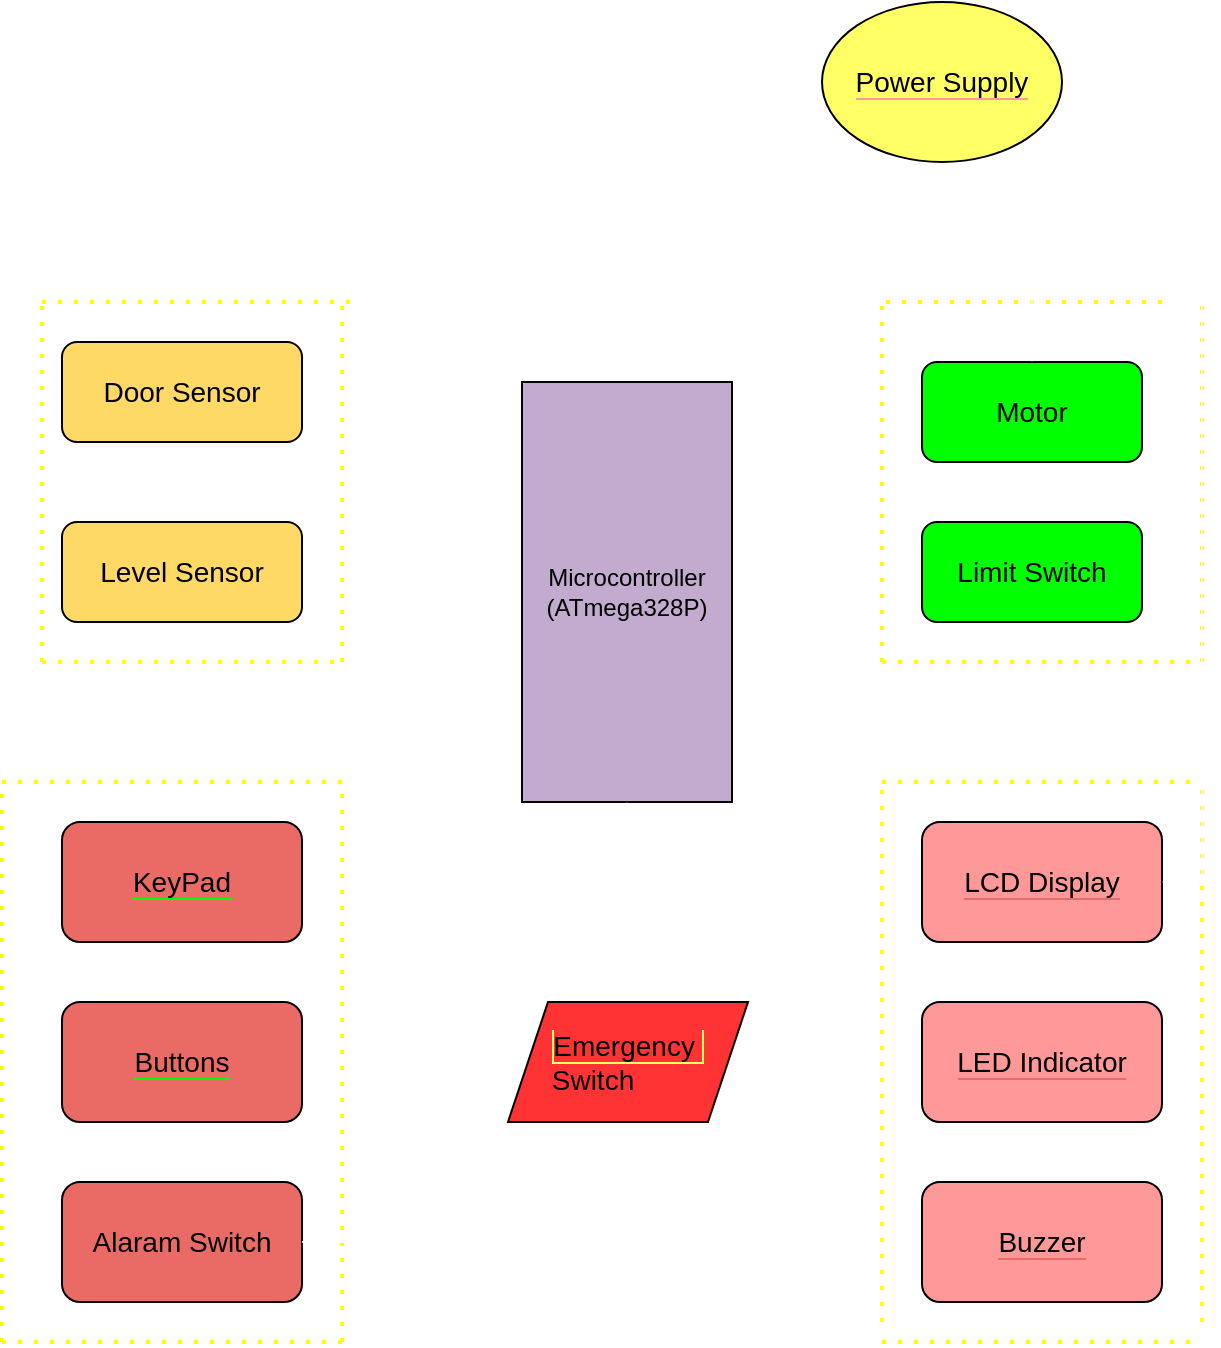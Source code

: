<mxfile version="16.6.2" type="github">
  <diagram id="jpgyCimg_C4yJ3aij0ze" name="Page-1">
    <mxGraphModel dx="1038" dy="521" grid="1" gridSize="10" guides="1" tooltips="1" connect="1" arrows="1" fold="1" page="1" pageScale="1" pageWidth="850" pageHeight="1100" math="0" shadow="0">
      <root>
        <mxCell id="0" />
        <mxCell id="1" parent="0" />
        <mxCell id="iruNfY8hgb1oY8KxxeWh-50" value="" style="edgeStyle=orthogonalEdgeStyle;rounded=0;orthogonalLoop=1;jettySize=auto;html=1;fontSize=14;strokeColor=#FFFFFF;entryX=0;entryY=0.5;entryDx=0;entryDy=0;" edge="1" parent="1" source="iruNfY8hgb1oY8KxxeWh-1" target="iruNfY8hgb1oY8KxxeWh-5">
          <mxGeometry relative="1" as="geometry">
            <Array as="points">
              <mxPoint x="513" y="310" />
              <mxPoint x="513" y="255" />
            </Array>
          </mxGeometry>
        </mxCell>
        <mxCell id="iruNfY8hgb1oY8KxxeWh-51" value="" style="edgeStyle=orthogonalEdgeStyle;rounded=0;orthogonalLoop=1;jettySize=auto;html=1;fontSize=14;strokeColor=#FFFFFF;" edge="1" parent="1" source="iruNfY8hgb1oY8KxxeWh-1">
          <mxGeometry relative="1" as="geometry">
            <mxPoint x="560" y="330" as="targetPoint" />
            <Array as="points">
              <mxPoint x="490" y="330" />
              <mxPoint x="490" y="330" />
            </Array>
          </mxGeometry>
        </mxCell>
        <mxCell id="iruNfY8hgb1oY8KxxeWh-52" value="" style="edgeStyle=orthogonalEdgeStyle;rounded=0;orthogonalLoop=1;jettySize=auto;html=1;fontSize=14;strokeColor=#FFFFFF;exitX=1;exitY=0.5;exitDx=0;exitDy=0;" edge="1" parent="1" source="iruNfY8hgb1oY8KxxeWh-4">
          <mxGeometry relative="1" as="geometry">
            <mxPoint x="280" y="380" as="sourcePoint" />
            <mxPoint x="350" y="335" as="targetPoint" />
            <Array as="points" />
          </mxGeometry>
        </mxCell>
        <mxCell id="iruNfY8hgb1oY8KxxeWh-53" value="" style="edgeStyle=orthogonalEdgeStyle;rounded=0;orthogonalLoop=1;jettySize=auto;html=1;fontSize=14;strokeColor=#FFFFFF;exitX=1;exitY=0.5;exitDx=0;exitDy=0;" edge="1" parent="1" source="iruNfY8hgb1oY8KxxeWh-2">
          <mxGeometry relative="1" as="geometry">
            <mxPoint x="350" y="280" as="targetPoint" />
            <Array as="points">
              <mxPoint x="300" y="245" />
              <mxPoint x="300" y="280" />
            </Array>
          </mxGeometry>
        </mxCell>
        <mxCell id="iruNfY8hgb1oY8KxxeWh-1" value="Microcontroller&lt;br&gt;(ATmega328P)" style="rounded=0;whiteSpace=wrap;html=1;direction=south;fillColor=#C3ABD0;" vertex="1" parent="1">
          <mxGeometry x="360" y="240" width="105" height="210" as="geometry" />
        </mxCell>
        <mxCell id="iruNfY8hgb1oY8KxxeWh-2" value="&lt;font style=&quot;font-size: 14px&quot;&gt;Door Sensor&lt;/font&gt;" style="rounded=1;whiteSpace=wrap;html=1;fillColor=#FFD966;" vertex="1" parent="1">
          <mxGeometry x="130" y="220" width="120" height="50" as="geometry" />
        </mxCell>
        <mxCell id="iruNfY8hgb1oY8KxxeWh-4" value="&lt;font style=&quot;font-size: 14px&quot;&gt;Level Sensor&lt;/font&gt;" style="rounded=1;whiteSpace=wrap;html=1;fillColor=#FFD966;" vertex="1" parent="1">
          <mxGeometry x="130" y="310" width="120" height="50" as="geometry" />
        </mxCell>
        <mxCell id="iruNfY8hgb1oY8KxxeWh-5" value="&lt;div style=&quot;text-align: left&quot;&gt;&lt;span style=&quot;background-color: rgb(0 , 255 , 0)&quot;&gt;&lt;font style=&quot;font-size: 14px&quot;&gt;Motor&lt;/font&gt;&lt;/span&gt;&lt;/div&gt;" style="rounded=1;whiteSpace=wrap;html=1;fillColor=#00FF00;" vertex="1" parent="1">
          <mxGeometry x="560" y="230" width="110" height="50" as="geometry" />
        </mxCell>
        <mxCell id="iruNfY8hgb1oY8KxxeWh-6" value="&lt;font style=&quot;font-size: 14px&quot;&gt;Limit Switch&lt;/font&gt;" style="rounded=1;whiteSpace=wrap;html=1;fillColor=#00FF00;" vertex="1" parent="1">
          <mxGeometry x="560" y="310" width="110" height="50" as="geometry" />
        </mxCell>
        <mxCell id="iruNfY8hgb1oY8KxxeWh-8" style="edgeStyle=orthogonalEdgeStyle;rounded=0;orthogonalLoop=1;jettySize=auto;html=1;exitX=0.5;exitY=1;exitDx=0;exitDy=0;" edge="1" parent="1" source="iruNfY8hgb1oY8KxxeWh-6" target="iruNfY8hgb1oY8KxxeWh-6">
          <mxGeometry relative="1" as="geometry" />
        </mxCell>
        <mxCell id="iruNfY8hgb1oY8KxxeWh-9" value="" style="endArrow=none;dashed=1;html=1;dashPattern=1 3;strokeWidth=2;rounded=0;fontSize=14;strokeColor=#FFFF00;" edge="1" parent="1">
          <mxGeometry width="50" height="50" relative="1" as="geometry">
            <mxPoint x="120" y="380" as="sourcePoint" />
            <mxPoint x="120" y="200" as="targetPoint" />
          </mxGeometry>
        </mxCell>
        <mxCell id="iruNfY8hgb1oY8KxxeWh-11" value="" style="endArrow=none;dashed=1;html=1;dashPattern=1 3;strokeWidth=2;rounded=0;fontSize=14;strokeColor=#FFFF00;" edge="1" parent="1">
          <mxGeometry width="50" height="50" relative="1" as="geometry">
            <mxPoint x="120" y="200" as="sourcePoint" />
            <mxPoint x="280" y="200" as="targetPoint" />
          </mxGeometry>
        </mxCell>
        <mxCell id="iruNfY8hgb1oY8KxxeWh-15" value="" style="endArrow=none;dashed=1;html=1;dashPattern=1 3;strokeWidth=2;rounded=0;fontSize=14;strokeColor=#FFFF00;" edge="1" parent="1">
          <mxGeometry width="50" height="50" relative="1" as="geometry">
            <mxPoint x="270" y="380" as="sourcePoint" />
            <mxPoint x="270" y="200" as="targetPoint" />
          </mxGeometry>
        </mxCell>
        <mxCell id="iruNfY8hgb1oY8KxxeWh-16" value="" style="endArrow=none;dashed=1;html=1;dashPattern=1 3;strokeWidth=2;rounded=0;fontSize=14;strokeColor=#FFFF00;" edge="1" parent="1">
          <mxGeometry width="50" height="50" relative="1" as="geometry">
            <mxPoint x="120" y="380" as="sourcePoint" />
            <mxPoint x="270" y="380" as="targetPoint" />
          </mxGeometry>
        </mxCell>
        <mxCell id="iruNfY8hgb1oY8KxxeWh-17" value="" style="endArrow=none;dashed=1;html=1;dashPattern=1 3;strokeWidth=2;rounded=0;fontSize=14;strokeColor=#FFFF00;" edge="1" parent="1">
          <mxGeometry width="50" height="50" relative="1" as="geometry">
            <mxPoint x="680" y="200" as="sourcePoint" />
            <mxPoint x="540" y="200" as="targetPoint" />
          </mxGeometry>
        </mxCell>
        <mxCell id="iruNfY8hgb1oY8KxxeWh-18" value="" style="endArrow=none;dashed=1;html=1;dashPattern=1 3;strokeWidth=2;rounded=0;fontSize=14;strokeColor=#FFFF00;" edge="1" parent="1">
          <mxGeometry width="50" height="50" relative="1" as="geometry">
            <mxPoint x="540" y="380" as="sourcePoint" />
            <mxPoint x="540" y="200" as="targetPoint" />
          </mxGeometry>
        </mxCell>
        <mxCell id="iruNfY8hgb1oY8KxxeWh-19" value="" style="endArrow=none;dashed=1;html=1;dashPattern=1 3;strokeWidth=2;rounded=0;fontSize=14;strokeColor=#FFFF00;" edge="1" parent="1">
          <mxGeometry width="50" height="50" relative="1" as="geometry">
            <mxPoint x="700" y="380" as="sourcePoint" />
            <mxPoint x="700" y="200" as="targetPoint" />
          </mxGeometry>
        </mxCell>
        <mxCell id="iruNfY8hgb1oY8KxxeWh-20" value="" style="endArrow=none;dashed=1;html=1;dashPattern=1 3;strokeWidth=2;rounded=0;fontSize=14;strokeColor=#FFFF00;" edge="1" parent="1">
          <mxGeometry width="50" height="50" relative="1" as="geometry">
            <mxPoint x="540" y="380" as="sourcePoint" />
            <mxPoint x="700" y="380" as="targetPoint" />
          </mxGeometry>
        </mxCell>
        <mxCell id="iruNfY8hgb1oY8KxxeWh-41" style="edgeStyle=orthogonalEdgeStyle;rounded=0;orthogonalLoop=1;jettySize=auto;html=1;fontSize=14;strokeColor=#FFFFFF;" edge="1" parent="1" source="iruNfY8hgb1oY8KxxeWh-22">
          <mxGeometry relative="1" as="geometry">
            <mxPoint x="350" y="390" as="targetPoint" />
            <Array as="points">
              <mxPoint x="280" y="490" />
              <mxPoint x="280" y="390" />
            </Array>
          </mxGeometry>
        </mxCell>
        <mxCell id="iruNfY8hgb1oY8KxxeWh-22" value="&lt;span style=&quot;background-color: rgb(234 , 107 , 102)&quot;&gt;KeyPad&lt;/span&gt;" style="rounded=1;whiteSpace=wrap;html=1;labelBackgroundColor=#00FF00;fontSize=14;fillColor=#EA6B66;" vertex="1" parent="1">
          <mxGeometry x="130" y="460" width="120" height="60" as="geometry" />
        </mxCell>
        <mxCell id="iruNfY8hgb1oY8KxxeWh-42" value="" style="edgeStyle=orthogonalEdgeStyle;rounded=0;orthogonalLoop=1;jettySize=auto;html=1;fontSize=14;strokeColor=#FFFFFF;" edge="1" parent="1" source="iruNfY8hgb1oY8KxxeWh-23">
          <mxGeometry relative="1" as="geometry">
            <mxPoint x="340" y="410" as="targetPoint" />
            <Array as="points">
              <mxPoint x="290" y="580" />
              <mxPoint x="290" y="410" />
            </Array>
          </mxGeometry>
        </mxCell>
        <mxCell id="iruNfY8hgb1oY8KxxeWh-23" value="&lt;span style=&quot;background-color: rgb(234 , 107 , 102)&quot;&gt;Buttons&lt;/span&gt;" style="rounded=1;whiteSpace=wrap;html=1;labelBackgroundColor=#00FF00;fontSize=14;fillColor=#EA6B66;" vertex="1" parent="1">
          <mxGeometry x="130" y="550" width="120" height="60" as="geometry" />
        </mxCell>
        <mxCell id="iruNfY8hgb1oY8KxxeWh-25" value="Alaram Switch" style="rounded=1;whiteSpace=wrap;html=1;labelBackgroundColor=#EA6B66;fontSize=14;fillColor=#EA6B66;" vertex="1" parent="1">
          <mxGeometry x="130" y="640" width="120" height="60" as="geometry" />
        </mxCell>
        <mxCell id="iruNfY8hgb1oY8KxxeWh-26" value="" style="endArrow=none;dashed=1;html=1;dashPattern=1 3;strokeWidth=2;rounded=0;fontSize=14;strokeColor=#FFFF00;" edge="1" parent="1">
          <mxGeometry width="50" height="50" relative="1" as="geometry">
            <mxPoint x="270" y="720" as="sourcePoint" />
            <mxPoint x="270" y="440" as="targetPoint" />
          </mxGeometry>
        </mxCell>
        <mxCell id="iruNfY8hgb1oY8KxxeWh-27" value="" style="endArrow=none;dashed=1;html=1;dashPattern=1 3;strokeWidth=2;rounded=0;fontSize=14;strokeColor=#FFFF00;" edge="1" parent="1">
          <mxGeometry width="50" height="50" relative="1" as="geometry">
            <mxPoint x="100" y="720" as="sourcePoint" />
            <mxPoint x="100" y="440" as="targetPoint" />
          </mxGeometry>
        </mxCell>
        <mxCell id="iruNfY8hgb1oY8KxxeWh-28" value="" style="endArrow=none;dashed=1;html=1;dashPattern=1 3;strokeWidth=2;rounded=0;fontSize=14;strokeColor=#FFFF00;" edge="1" parent="1">
          <mxGeometry width="50" height="50" relative="1" as="geometry">
            <mxPoint x="100" y="440" as="sourcePoint" />
            <mxPoint x="270" y="440" as="targetPoint" />
          </mxGeometry>
        </mxCell>
        <mxCell id="iruNfY8hgb1oY8KxxeWh-30" value="" style="endArrow=none;dashed=1;html=1;dashPattern=1 3;strokeWidth=2;rounded=0;fontSize=14;strokeColor=#FFFF00;" edge="1" parent="1">
          <mxGeometry width="50" height="50" relative="1" as="geometry">
            <mxPoint x="100" y="720" as="sourcePoint" />
            <mxPoint x="270" y="720" as="targetPoint" />
          </mxGeometry>
        </mxCell>
        <mxCell id="iruNfY8hgb1oY8KxxeWh-47" value="" style="edgeStyle=orthogonalEdgeStyle;rounded=0;orthogonalLoop=1;jettySize=auto;html=1;fontSize=14;strokeColor=#FFFFFF;exitX=0;exitY=0.5;exitDx=0;exitDy=0;" edge="1" parent="1" source="iruNfY8hgb1oY8KxxeWh-31">
          <mxGeometry relative="1" as="geometry">
            <mxPoint x="480" y="390" as="targetPoint" />
            <Array as="points">
              <mxPoint x="530" y="490" />
              <mxPoint x="530" y="390" />
            </Array>
          </mxGeometry>
        </mxCell>
        <mxCell id="iruNfY8hgb1oY8KxxeWh-31" value="&lt;span style=&quot;background-color: rgb(255 , 153 , 153)&quot;&gt;LCD Display&lt;/span&gt;" style="rounded=1;whiteSpace=wrap;html=1;labelBackgroundColor=#EA6B66;fontSize=14;fillColor=#FF9999;" vertex="1" parent="1">
          <mxGeometry x="560" y="460" width="120" height="60" as="geometry" />
        </mxCell>
        <mxCell id="iruNfY8hgb1oY8KxxeWh-48" value="" style="edgeStyle=orthogonalEdgeStyle;rounded=0;orthogonalLoop=1;jettySize=auto;html=1;fontSize=14;strokeColor=#FFFFFF;" edge="1" parent="1" source="iruNfY8hgb1oY8KxxeWh-32">
          <mxGeometry relative="1" as="geometry">
            <mxPoint x="480" y="410" as="targetPoint" />
            <Array as="points">
              <mxPoint x="520" y="580" />
              <mxPoint x="520" y="410" />
            </Array>
          </mxGeometry>
        </mxCell>
        <mxCell id="iruNfY8hgb1oY8KxxeWh-32" value="&lt;span style=&quot;background-color: rgb(255 , 153 , 153)&quot;&gt;LED Indicator&lt;/span&gt;" style="rounded=1;whiteSpace=wrap;html=1;labelBackgroundColor=#EA6B66;fontSize=14;fillColor=#FF9999;" vertex="1" parent="1">
          <mxGeometry x="560" y="550" width="120" height="60" as="geometry" />
        </mxCell>
        <mxCell id="iruNfY8hgb1oY8KxxeWh-49" value="" style="edgeStyle=orthogonalEdgeStyle;rounded=0;orthogonalLoop=1;jettySize=auto;html=1;fontSize=14;strokeColor=#FFFFFF;" edge="1" parent="1" source="iruNfY8hgb1oY8KxxeWh-33">
          <mxGeometry relative="1" as="geometry">
            <mxPoint x="480" y="430" as="targetPoint" />
            <Array as="points">
              <mxPoint x="510" y="670" />
              <mxPoint x="510" y="430" />
            </Array>
          </mxGeometry>
        </mxCell>
        <mxCell id="iruNfY8hgb1oY8KxxeWh-33" value="&lt;span style=&quot;background-color: rgb(255 , 153 , 153)&quot;&gt;Buzzer&lt;/span&gt;" style="rounded=1;whiteSpace=wrap;html=1;labelBackgroundColor=#EA6B66;fontSize=14;fillColor=#FF9999;" vertex="1" parent="1">
          <mxGeometry x="560" y="640" width="120" height="60" as="geometry" />
        </mxCell>
        <mxCell id="iruNfY8hgb1oY8KxxeWh-34" value="" style="endArrow=none;dashed=1;html=1;dashPattern=1 3;strokeWidth=2;rounded=0;fontSize=14;strokeColor=#FFFF00;" edge="1" parent="1">
          <mxGeometry width="50" height="50" relative="1" as="geometry">
            <mxPoint x="540" y="710" as="sourcePoint" />
            <mxPoint x="540" y="440" as="targetPoint" />
          </mxGeometry>
        </mxCell>
        <mxCell id="iruNfY8hgb1oY8KxxeWh-35" value="" style="endArrow=none;dashed=1;html=1;dashPattern=1 3;strokeWidth=2;rounded=0;fontSize=14;strokeColor=#FFFF00;" edge="1" parent="1">
          <mxGeometry width="50" height="50" relative="1" as="geometry">
            <mxPoint x="540" y="440" as="sourcePoint" />
            <mxPoint x="700" y="440" as="targetPoint" />
          </mxGeometry>
        </mxCell>
        <mxCell id="iruNfY8hgb1oY8KxxeWh-36" value="" style="endArrow=none;dashed=1;html=1;dashPattern=1 3;strokeWidth=2;rounded=0;fontSize=14;strokeColor=#FFFF00;" edge="1" parent="1">
          <mxGeometry width="50" height="50" relative="1" as="geometry">
            <mxPoint x="540" y="720" as="sourcePoint" />
            <mxPoint x="700" y="720" as="targetPoint" />
          </mxGeometry>
        </mxCell>
        <mxCell id="iruNfY8hgb1oY8KxxeWh-37" value="" style="endArrow=none;dashed=1;html=1;dashPattern=1 3;strokeWidth=2;rounded=0;fontSize=14;strokeColor=#FFFF00;" edge="1" parent="1">
          <mxGeometry width="50" height="50" relative="1" as="geometry">
            <mxPoint x="700" y="710" as="sourcePoint" />
            <mxPoint x="700" y="440" as="targetPoint" />
          </mxGeometry>
        </mxCell>
        <mxCell id="iruNfY8hgb1oY8KxxeWh-54" value="" style="edgeStyle=orthogonalEdgeStyle;rounded=0;orthogonalLoop=1;jettySize=auto;html=1;fontSize=14;strokeColor=#FFFFFF;" edge="1" parent="1" source="iruNfY8hgb1oY8KxxeWh-38" target="iruNfY8hgb1oY8KxxeWh-5">
          <mxGeometry relative="1" as="geometry" />
        </mxCell>
        <mxCell id="iruNfY8hgb1oY8KxxeWh-56" value="" style="edgeStyle=orthogonalEdgeStyle;rounded=0;orthogonalLoop=1;jettySize=auto;html=1;fontSize=14;strokeColor=#FFFFFF;" edge="1" parent="1" source="iruNfY8hgb1oY8KxxeWh-38">
          <mxGeometry relative="1" as="geometry">
            <mxPoint x="410" y="230" as="targetPoint" />
          </mxGeometry>
        </mxCell>
        <mxCell id="iruNfY8hgb1oY8KxxeWh-58" value="" style="edgeStyle=orthogonalEdgeStyle;rounded=0;orthogonalLoop=1;jettySize=auto;html=1;fontSize=14;strokeColor=#FFFFFF;entryX=1;entryY=0.5;entryDx=0;entryDy=0;" edge="1" parent="1" source="iruNfY8hgb1oY8KxxeWh-38" target="iruNfY8hgb1oY8KxxeWh-31">
          <mxGeometry relative="1" as="geometry">
            <mxPoint x="710" y="90" as="targetPoint" />
            <Array as="points">
              <mxPoint x="700" y="90" />
              <mxPoint x="700" y="490" />
            </Array>
          </mxGeometry>
        </mxCell>
        <mxCell id="iruNfY8hgb1oY8KxxeWh-38" value="&lt;span style=&quot;background-color: rgb(255 , 255 , 102)&quot;&gt;Power Supply&lt;/span&gt;" style="ellipse;whiteSpace=wrap;html=1;labelBackgroundColor=#FF9999;fontSize=14;fillColor=#FFFF66;" vertex="1" parent="1">
          <mxGeometry x="510" y="50" width="120" height="80" as="geometry" />
        </mxCell>
        <mxCell id="iruNfY8hgb1oY8KxxeWh-40" value="" style="edgeStyle=orthogonalEdgeStyle;rounded=0;orthogonalLoop=1;jettySize=auto;html=1;fontSize=14;strokeColor=#FFFFFF;" edge="1" parent="1" source="iruNfY8hgb1oY8KxxeWh-39" target="iruNfY8hgb1oY8KxxeWh-1">
          <mxGeometry relative="1" as="geometry" />
        </mxCell>
        <mxCell id="iruNfY8hgb1oY8KxxeWh-39" value="&lt;span style=&quot;background-color: rgb(255 , 51 , 51)&quot;&gt;Emergency&amp;nbsp;&lt;br&gt;Switch&amp;nbsp; &amp;nbsp; &amp;nbsp; &amp;nbsp; &amp;nbsp;&lt;br&gt;&lt;/span&gt;" style="shape=parallelogram;perimeter=parallelogramPerimeter;whiteSpace=wrap;html=1;fixedSize=1;labelBackgroundColor=#FFFF66;fontSize=14;fillColor=#FF3333;" vertex="1" parent="1">
          <mxGeometry x="353" y="550" width="120" height="60" as="geometry" />
        </mxCell>
        <mxCell id="iruNfY8hgb1oY8KxxeWh-44" value="" style="endArrow=classic;html=1;rounded=0;fontSize=14;strokeColor=#FFFFFF;" edge="1" parent="1">
          <mxGeometry width="50" height="50" relative="1" as="geometry">
            <mxPoint x="300" y="430" as="sourcePoint" />
            <mxPoint x="340" y="430" as="targetPoint" />
          </mxGeometry>
        </mxCell>
        <mxCell id="iruNfY8hgb1oY8KxxeWh-45" value="" style="endArrow=none;html=1;rounded=0;fontSize=14;strokeColor=#FFFFFF;" edge="1" parent="1">
          <mxGeometry width="50" height="50" relative="1" as="geometry">
            <mxPoint x="300" y="670" as="sourcePoint" />
            <mxPoint x="300" y="430" as="targetPoint" />
          </mxGeometry>
        </mxCell>
        <mxCell id="iruNfY8hgb1oY8KxxeWh-46" value="" style="endArrow=none;html=1;rounded=0;fontSize=14;strokeColor=#FFFFFF;exitX=1;exitY=0.5;exitDx=0;exitDy=0;" edge="1" parent="1" source="iruNfY8hgb1oY8KxxeWh-25">
          <mxGeometry width="50" height="50" relative="1" as="geometry">
            <mxPoint x="250" y="700" as="sourcePoint" />
            <mxPoint x="300" y="670" as="targetPoint" />
          </mxGeometry>
        </mxCell>
      </root>
    </mxGraphModel>
  </diagram>
</mxfile>
